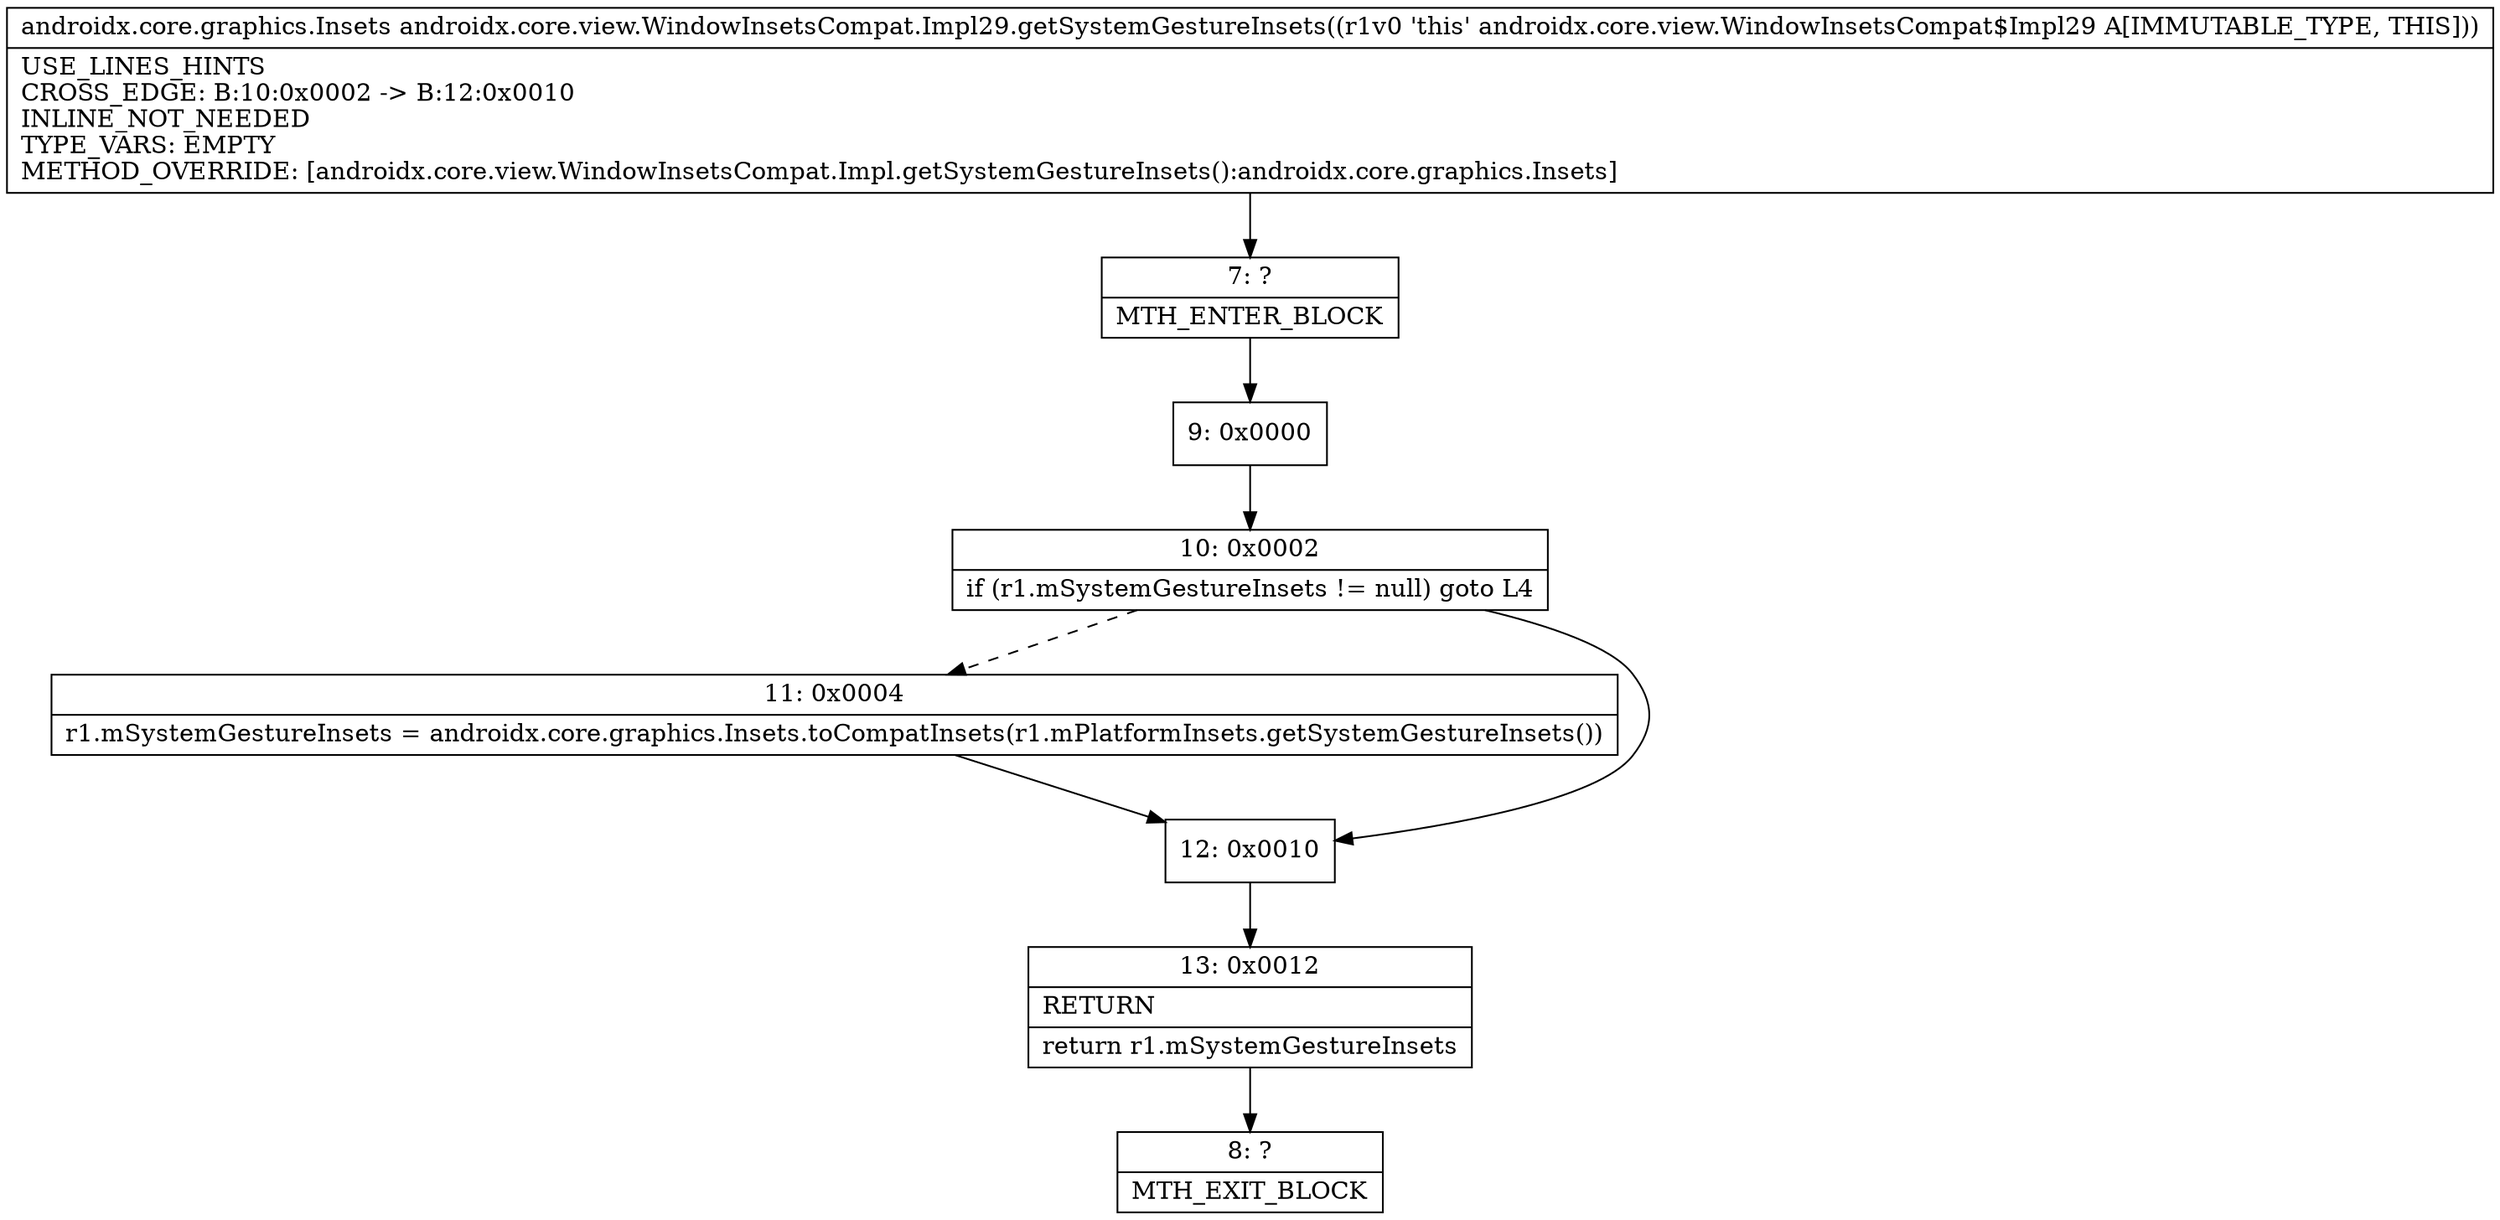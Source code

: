 digraph "CFG forandroidx.core.view.WindowInsetsCompat.Impl29.getSystemGestureInsets()Landroidx\/core\/graphics\/Insets;" {
Node_7 [shape=record,label="{7\:\ ?|MTH_ENTER_BLOCK\l}"];
Node_9 [shape=record,label="{9\:\ 0x0000}"];
Node_10 [shape=record,label="{10\:\ 0x0002|if (r1.mSystemGestureInsets != null) goto L4\l}"];
Node_11 [shape=record,label="{11\:\ 0x0004|r1.mSystemGestureInsets = androidx.core.graphics.Insets.toCompatInsets(r1.mPlatformInsets.getSystemGestureInsets())\l}"];
Node_12 [shape=record,label="{12\:\ 0x0010}"];
Node_13 [shape=record,label="{13\:\ 0x0012|RETURN\l|return r1.mSystemGestureInsets\l}"];
Node_8 [shape=record,label="{8\:\ ?|MTH_EXIT_BLOCK\l}"];
MethodNode[shape=record,label="{androidx.core.graphics.Insets androidx.core.view.WindowInsetsCompat.Impl29.getSystemGestureInsets((r1v0 'this' androidx.core.view.WindowInsetsCompat$Impl29 A[IMMUTABLE_TYPE, THIS]))  | USE_LINES_HINTS\lCROSS_EDGE: B:10:0x0002 \-\> B:12:0x0010\lINLINE_NOT_NEEDED\lTYPE_VARS: EMPTY\lMETHOD_OVERRIDE: [androidx.core.view.WindowInsetsCompat.Impl.getSystemGestureInsets():androidx.core.graphics.Insets]\l}"];
MethodNode -> Node_7;Node_7 -> Node_9;
Node_9 -> Node_10;
Node_10 -> Node_11[style=dashed];
Node_10 -> Node_12;
Node_11 -> Node_12;
Node_12 -> Node_13;
Node_13 -> Node_8;
}

